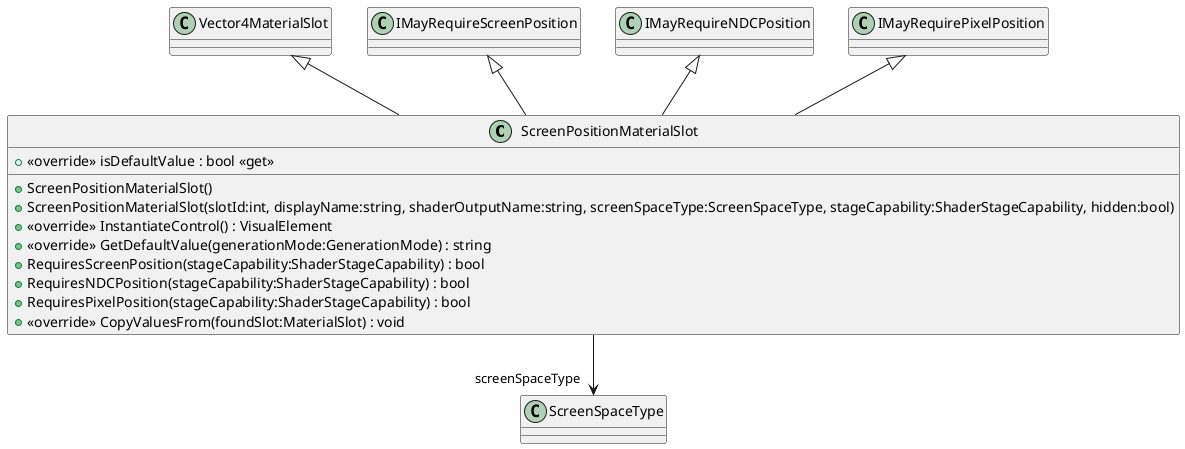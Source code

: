 @startuml
class ScreenPositionMaterialSlot {
    + <<override>> isDefaultValue : bool <<get>>
    + ScreenPositionMaterialSlot()
    + ScreenPositionMaterialSlot(slotId:int, displayName:string, shaderOutputName:string, screenSpaceType:ScreenSpaceType, stageCapability:ShaderStageCapability, hidden:bool)
    + <<override>> InstantiateControl() : VisualElement
    + <<override>> GetDefaultValue(generationMode:GenerationMode) : string
    + RequiresScreenPosition(stageCapability:ShaderStageCapability) : bool
    + RequiresNDCPosition(stageCapability:ShaderStageCapability) : bool
    + RequiresPixelPosition(stageCapability:ShaderStageCapability) : bool
    + <<override>> CopyValuesFrom(foundSlot:MaterialSlot) : void
}
Vector4MaterialSlot <|-- ScreenPositionMaterialSlot
IMayRequireScreenPosition <|-- ScreenPositionMaterialSlot
IMayRequireNDCPosition <|-- ScreenPositionMaterialSlot
IMayRequirePixelPosition <|-- ScreenPositionMaterialSlot
ScreenPositionMaterialSlot --> "screenSpaceType" ScreenSpaceType
@enduml
